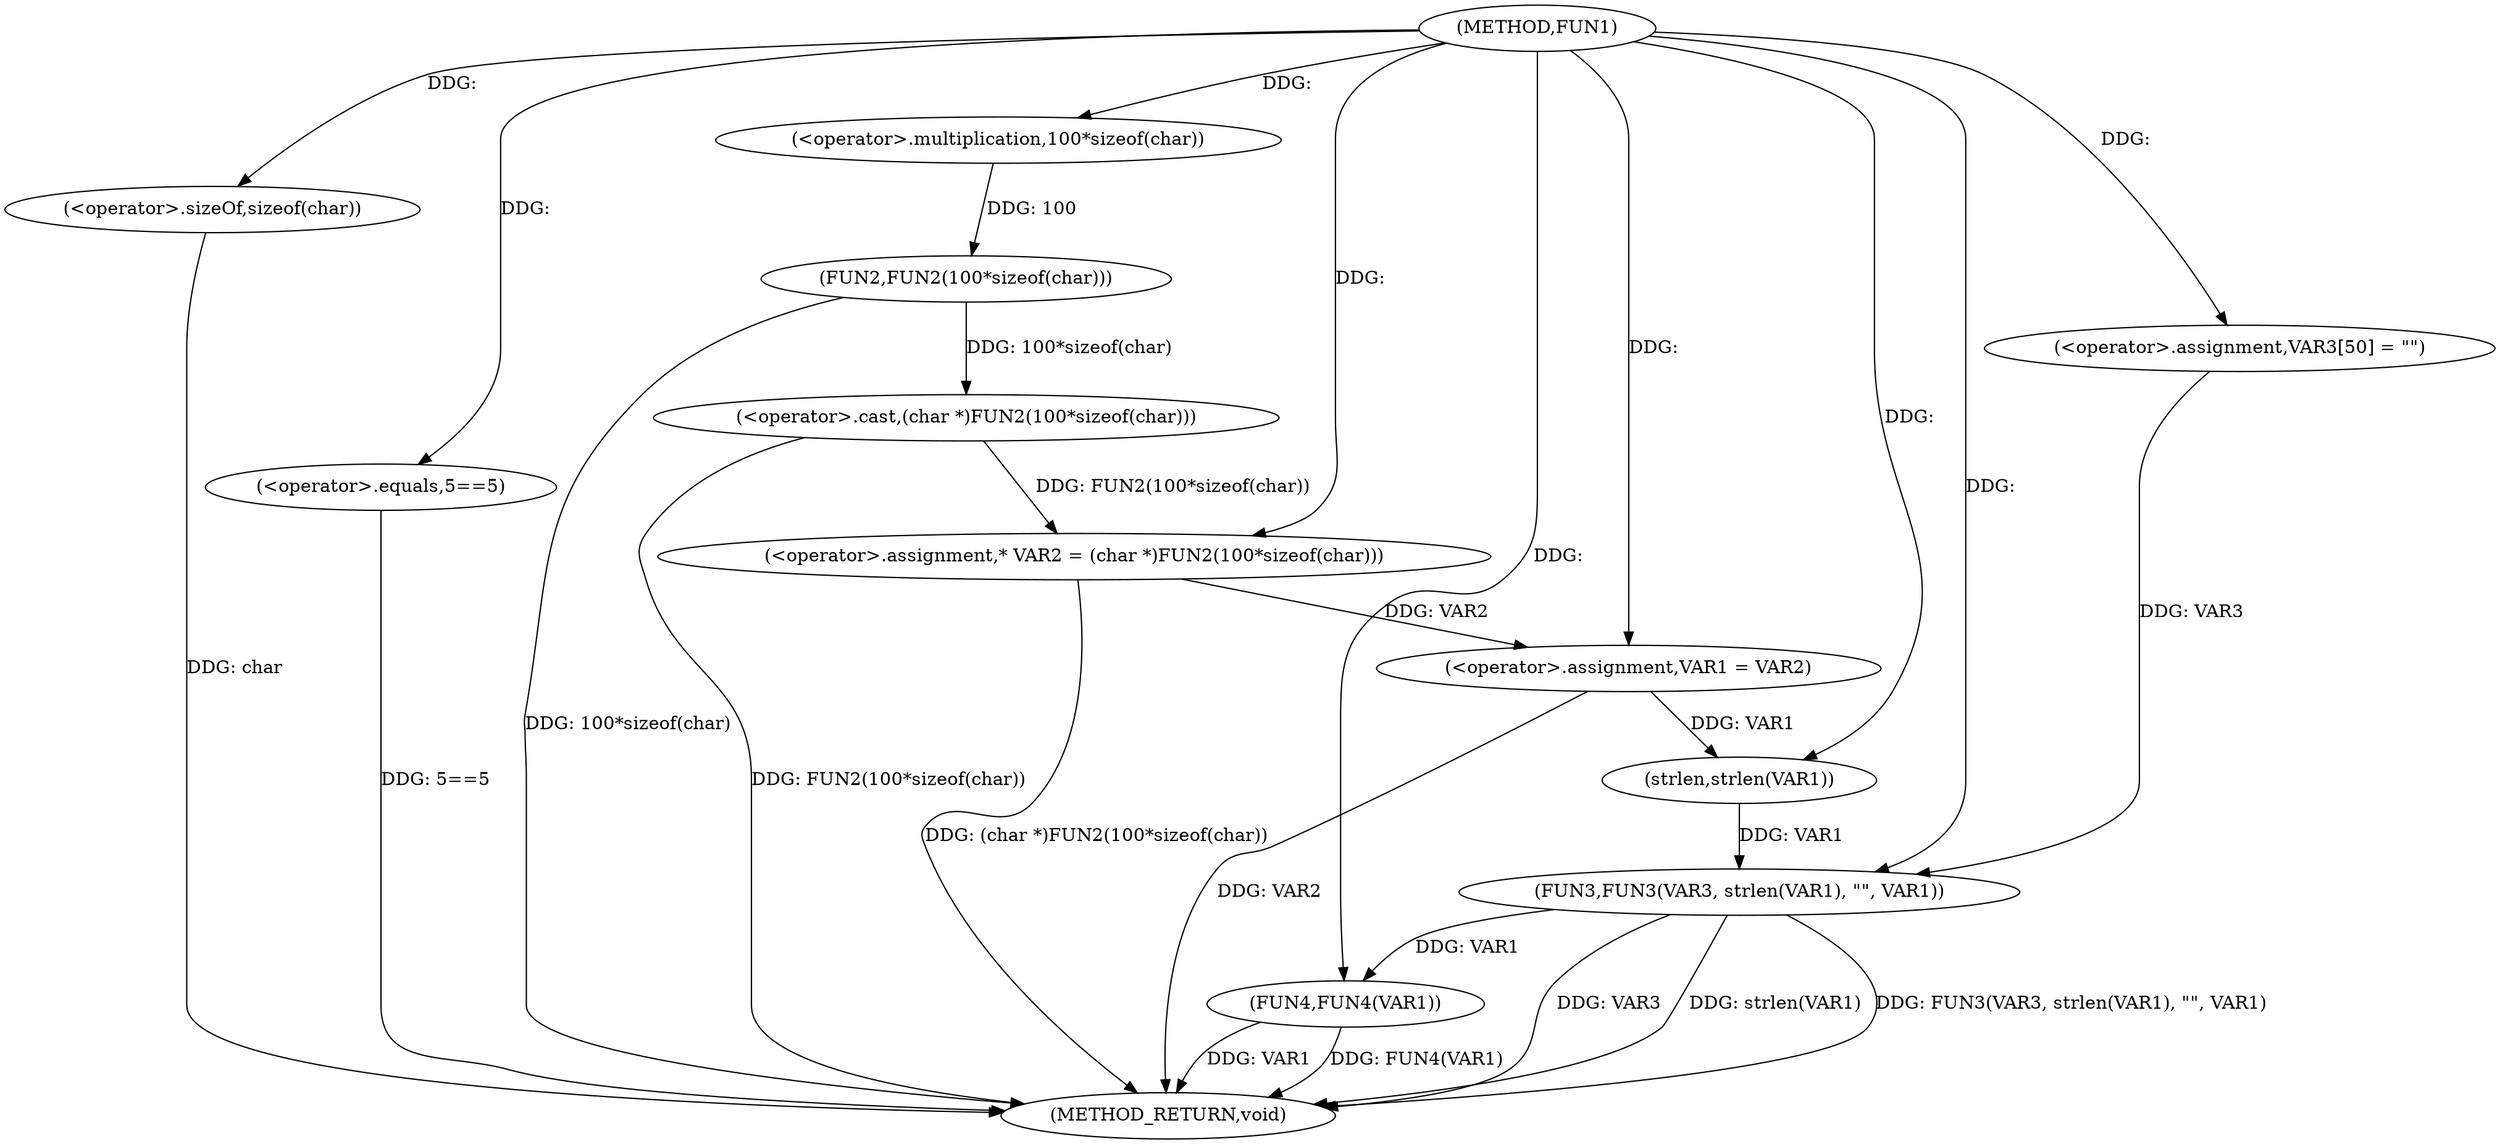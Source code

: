 digraph FUN1 {  
"1000100" [label = "(METHOD,FUN1)" ]
"1000134" [label = "(METHOD_RETURN,void)" ]
"1000104" [label = "(<operator>.assignment,* VAR2 = (char *)FUN2(100*sizeof(char)))" ]
"1000106" [label = "(<operator>.cast,(char *)FUN2(100*sizeof(char)))" ]
"1000108" [label = "(FUN2,FUN2(100*sizeof(char)))" ]
"1000109" [label = "(<operator>.multiplication,100*sizeof(char))" ]
"1000111" [label = "(<operator>.sizeOf,sizeof(char))" ]
"1000113" [label = "(<operator>.assignment,VAR1 = VAR2)" ]
"1000117" [label = "(<operator>.equals,5==5)" ]
"1000123" [label = "(<operator>.assignment,VAR3[50] = \"\")" ]
"1000126" [label = "(FUN3,FUN3(VAR3, strlen(VAR1), \"\", VAR1))" ]
"1000128" [label = "(strlen,strlen(VAR1))" ]
"1000132" [label = "(FUN4,FUN4(VAR1))" ]
  "1000117" -> "1000134"  [ label = "DDG: 5==5"] 
  "1000126" -> "1000134"  [ label = "DDG: FUN3(VAR3, strlen(VAR1), \"\", VAR1)"] 
  "1000106" -> "1000134"  [ label = "DDG: FUN2(100*sizeof(char))"] 
  "1000113" -> "1000134"  [ label = "DDG: VAR2"] 
  "1000126" -> "1000134"  [ label = "DDG: VAR3"] 
  "1000126" -> "1000134"  [ label = "DDG: strlen(VAR1)"] 
  "1000132" -> "1000134"  [ label = "DDG: FUN4(VAR1)"] 
  "1000132" -> "1000134"  [ label = "DDG: VAR1"] 
  "1000111" -> "1000134"  [ label = "DDG: char"] 
  "1000104" -> "1000134"  [ label = "DDG: (char *)FUN2(100*sizeof(char))"] 
  "1000108" -> "1000134"  [ label = "DDG: 100*sizeof(char)"] 
  "1000106" -> "1000104"  [ label = "DDG: FUN2(100*sizeof(char))"] 
  "1000100" -> "1000104"  [ label = "DDG: "] 
  "1000108" -> "1000106"  [ label = "DDG: 100*sizeof(char)"] 
  "1000109" -> "1000108"  [ label = "DDG: 100"] 
  "1000100" -> "1000109"  [ label = "DDG: "] 
  "1000100" -> "1000111"  [ label = "DDG: "] 
  "1000104" -> "1000113"  [ label = "DDG: VAR2"] 
  "1000100" -> "1000113"  [ label = "DDG: "] 
  "1000100" -> "1000117"  [ label = "DDG: "] 
  "1000100" -> "1000123"  [ label = "DDG: "] 
  "1000123" -> "1000126"  [ label = "DDG: VAR3"] 
  "1000100" -> "1000126"  [ label = "DDG: "] 
  "1000128" -> "1000126"  [ label = "DDG: VAR1"] 
  "1000113" -> "1000128"  [ label = "DDG: VAR1"] 
  "1000100" -> "1000128"  [ label = "DDG: "] 
  "1000126" -> "1000132"  [ label = "DDG: VAR1"] 
  "1000100" -> "1000132"  [ label = "DDG: "] 
}
